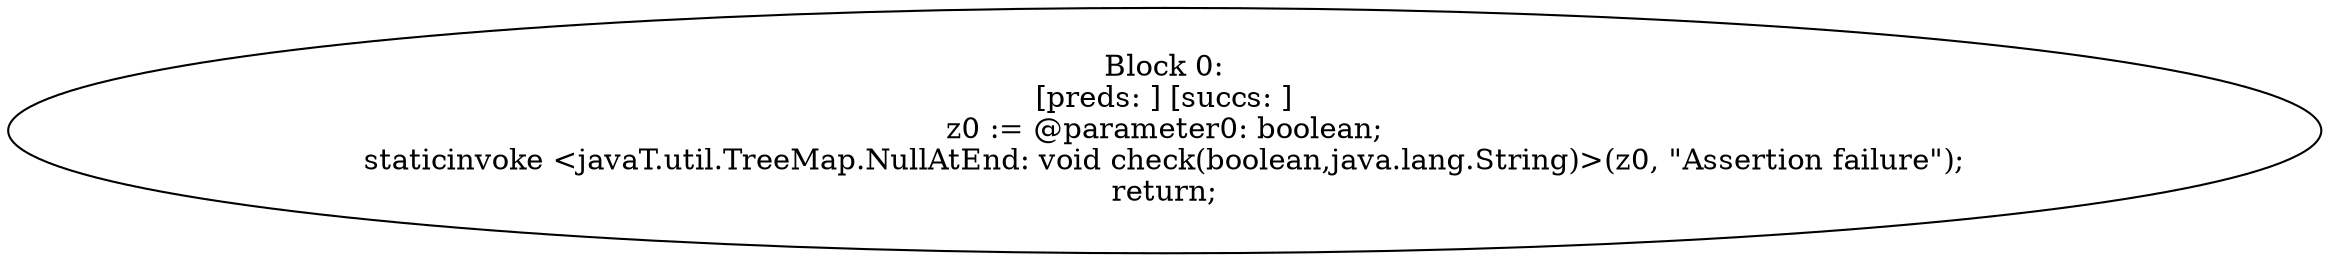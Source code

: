 digraph "unitGraph" {
    "Block 0:
[preds: ] [succs: ]
z0 := @parameter0: boolean;
staticinvoke <javaT.util.TreeMap.NullAtEnd: void check(boolean,java.lang.String)>(z0, \"Assertion failure\");
return;
"
}
